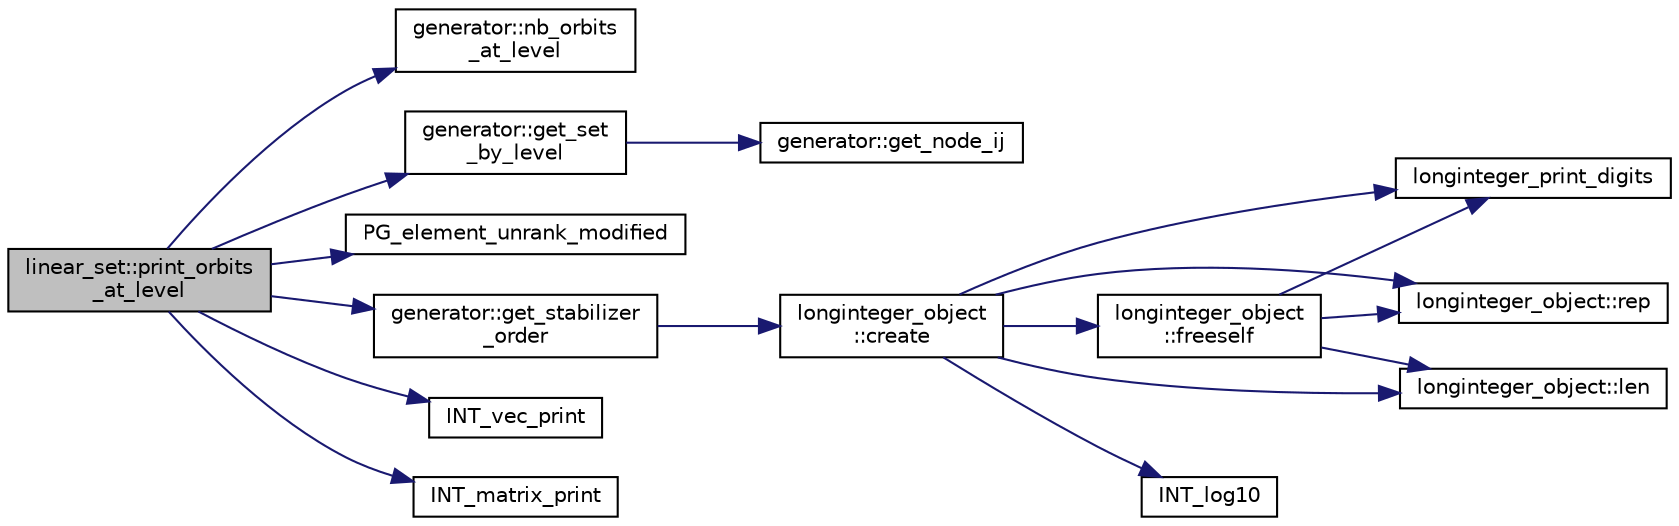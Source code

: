 digraph "linear_set::print_orbits_at_level"
{
  edge [fontname="Helvetica",fontsize="10",labelfontname="Helvetica",labelfontsize="10"];
  node [fontname="Helvetica",fontsize="10",shape=record];
  rankdir="LR";
  Node7519 [label="linear_set::print_orbits\l_at_level",height=0.2,width=0.4,color="black", fillcolor="grey75", style="filled", fontcolor="black"];
  Node7519 -> Node7520 [color="midnightblue",fontsize="10",style="solid",fontname="Helvetica"];
  Node7520 [label="generator::nb_orbits\l_at_level",height=0.2,width=0.4,color="black", fillcolor="white", style="filled",URL="$d7/d73/classgenerator.html#a020f3d8378448310d044a4a24fadf301"];
  Node7519 -> Node7521 [color="midnightblue",fontsize="10",style="solid",fontname="Helvetica"];
  Node7521 [label="generator::get_set\l_by_level",height=0.2,width=0.4,color="black", fillcolor="white", style="filled",URL="$d7/d73/classgenerator.html#a3012a80d862b42c848b84584389c8594"];
  Node7521 -> Node7522 [color="midnightblue",fontsize="10",style="solid",fontname="Helvetica"];
  Node7522 [label="generator::get_node_ij",height=0.2,width=0.4,color="black", fillcolor="white", style="filled",URL="$d7/d73/classgenerator.html#a8cea5411b42336694738530732ede540"];
  Node7519 -> Node7523 [color="midnightblue",fontsize="10",style="solid",fontname="Helvetica"];
  Node7523 [label="PG_element_unrank_modified",height=0.2,width=0.4,color="black", fillcolor="white", style="filled",URL="$d4/d67/geometry_8h.html#a83ae9b605d496f6a90345303f6efae64"];
  Node7519 -> Node7524 [color="midnightblue",fontsize="10",style="solid",fontname="Helvetica"];
  Node7524 [label="generator::get_stabilizer\l_order",height=0.2,width=0.4,color="black", fillcolor="white", style="filled",URL="$d7/d73/classgenerator.html#a2a03fc974c76e47e999f3abc99e6b81d"];
  Node7524 -> Node7525 [color="midnightblue",fontsize="10",style="solid",fontname="Helvetica"];
  Node7525 [label="longinteger_object\l::create",height=0.2,width=0.4,color="black", fillcolor="white", style="filled",URL="$dd/d7e/classlonginteger__object.html#a95d2eebc60849c3963a49298b1f498c2"];
  Node7525 -> Node7526 [color="midnightblue",fontsize="10",style="solid",fontname="Helvetica"];
  Node7526 [label="longinteger_object\l::freeself",height=0.2,width=0.4,color="black", fillcolor="white", style="filled",URL="$dd/d7e/classlonginteger__object.html#a06450f8c4795d81da6d680830ef958a1"];
  Node7526 -> Node7527 [color="midnightblue",fontsize="10",style="solid",fontname="Helvetica"];
  Node7527 [label="longinteger_print_digits",height=0.2,width=0.4,color="black", fillcolor="white", style="filled",URL="$de/dc5/algebra__and__number__theory_8h.html#ac2bac7b12f5b6440b8dad275cd7a157d"];
  Node7526 -> Node7528 [color="midnightblue",fontsize="10",style="solid",fontname="Helvetica"];
  Node7528 [label="longinteger_object::rep",height=0.2,width=0.4,color="black", fillcolor="white", style="filled",URL="$dd/d7e/classlonginteger__object.html#a3ecaf12738cc721d281c416503f241e2"];
  Node7526 -> Node7529 [color="midnightblue",fontsize="10",style="solid",fontname="Helvetica"];
  Node7529 [label="longinteger_object::len",height=0.2,width=0.4,color="black", fillcolor="white", style="filled",URL="$dd/d7e/classlonginteger__object.html#a0bfeae35be8a6fd44ed7f76413596ab1"];
  Node7525 -> Node7530 [color="midnightblue",fontsize="10",style="solid",fontname="Helvetica"];
  Node7530 [label="INT_log10",height=0.2,width=0.4,color="black", fillcolor="white", style="filled",URL="$de/dc5/algebra__and__number__theory_8h.html#a98bc0a6c562370a355165d2538dac250"];
  Node7525 -> Node7527 [color="midnightblue",fontsize="10",style="solid",fontname="Helvetica"];
  Node7525 -> Node7528 [color="midnightblue",fontsize="10",style="solid",fontname="Helvetica"];
  Node7525 -> Node7529 [color="midnightblue",fontsize="10",style="solid",fontname="Helvetica"];
  Node7519 -> Node7531 [color="midnightblue",fontsize="10",style="solid",fontname="Helvetica"];
  Node7531 [label="INT_vec_print",height=0.2,width=0.4,color="black", fillcolor="white", style="filled",URL="$df/dbf/sajeeb_8_c.html#a79a5901af0b47dd0d694109543c027fe"];
  Node7519 -> Node7532 [color="midnightblue",fontsize="10",style="solid",fontname="Helvetica"];
  Node7532 [label="INT_matrix_print",height=0.2,width=0.4,color="black", fillcolor="white", style="filled",URL="$d5/db4/io__and__os_8h.html#afd4180a24bef3a2b584668a4eaf607ff"];
}
